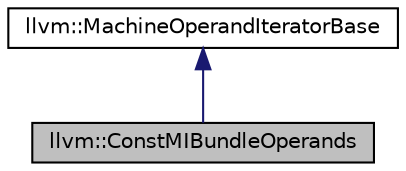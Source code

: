 digraph "llvm::ConstMIBundleOperands"
{
 // LATEX_PDF_SIZE
  bgcolor="transparent";
  edge [fontname="Helvetica",fontsize="10",labelfontname="Helvetica",labelfontsize="10"];
  node [fontname="Helvetica",fontsize="10",shape="box"];
  Node1 [label="llvm::ConstMIBundleOperands",height=0.2,width=0.4,color="black", fillcolor="grey75", style="filled", fontcolor="black",tooltip="ConstMIBundleOperands - Iterate over all operands in a const bundle of machine instructions."];
  Node2 -> Node1 [dir="back",color="midnightblue",fontsize="10",style="solid",fontname="Helvetica"];
  Node2 [label="llvm::MachineOperandIteratorBase",height=0.2,width=0.4,color="black",URL="$classllvm_1_1MachineOperandIteratorBase.html",tooltip="MachineOperandIteratorBase - Iterator that can visit all operands on a MachineInstr,..."];
}
